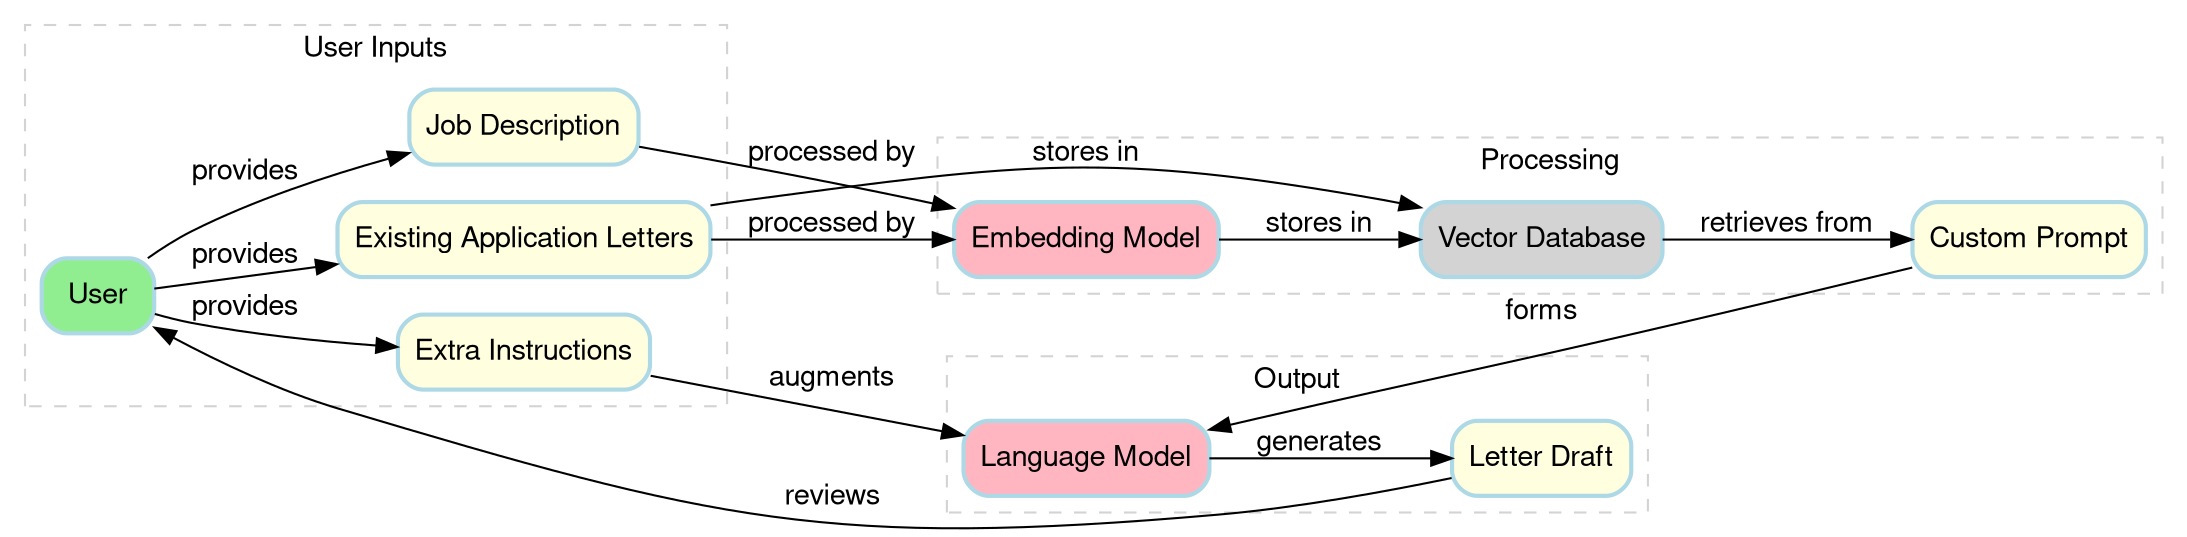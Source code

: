 digraph Elements {
    fontname = "Helvetica,Arial,sans-serif"
    layout = dot
    rankdir = LR
    node [
    fontname = "Helvetica,Arial,sans-serif",
    shape = box,
    style = "filled,rounded",
    color = "lightblue",
    fillcolor = "white",
    penwidth = 2
    ]
    edge [
    fontname = "Helvetica,Arial,sans-serif",
    color = "black"
    ]

    subgraph cluster_0 {
    label = "User Inputs"
    style = "dashed"
    color = "lightgrey"
    u [label = "User", fillcolor = "lightgreen"]
    q [label = "Job Description", fillcolor = "lightyellow"]
    als [label = "Existing Application Letters", fillcolor = "lightyellow"]
    ei [label = "Extra Instructions", fillcolor = "lightyellow"]
    }

    subgraph cluster_1 {
    label = "Processing"
    style = "dashed"
    color = "lightgrey"
    api [label = "Embedding Model", fillcolor = "lightpink"]
    db [label = "Vector Database", fillcolor = "lightgrey"]
    cp [label = "Custom Prompt", fillcolor = "lightyellow"]
    }

    subgraph cluster_2 {
    label = "Output"
    style = "dashed"
    color = "lightgrey"
    llm [label = "Language Model", fillcolor = "lightpink"]
    ld [label = "Letter Draft", fillcolor = "lightyellow"]
    }

    u -> q [label = "provides"]
    u -> als [label = "provides"]
    u -> ei [label = "provides"]
    q -> api [label = "processed by"]
    als -> api [label = "processed by"]
    api -> db [label = "stores in"]
    als -> db [label = "stores in"]
    db -> cp [label = "retrieves from"]
    cp -> llm [label = "forms"]
    ei -> llm [label = "augments"]
    llm -> ld [label = "generates"]
    ld -> u [label = "reviews"]
}
